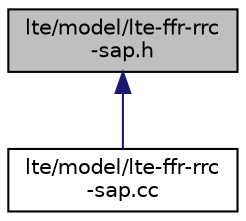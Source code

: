 digraph "lte/model/lte-ffr-rrc-sap.h"
{
  edge [fontname="Helvetica",fontsize="10",labelfontname="Helvetica",labelfontsize="10"];
  node [fontname="Helvetica",fontsize="10",shape=record];
  Node1 [label="lte/model/lte-ffr-rrc\l-sap.h",height=0.2,width=0.4,color="black", fillcolor="grey75", style="filled", fontcolor="black"];
  Node1 -> Node2 [dir="back",color="midnightblue",fontsize="10",style="solid"];
  Node2 [label="lte/model/lte-ffr-rrc\l-sap.cc",height=0.2,width=0.4,color="black", fillcolor="white", style="filled",URL="$de/d86/lte-ffr-rrc-sap_8cc.html"];
}
